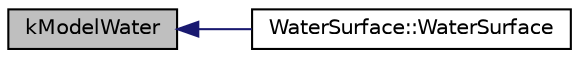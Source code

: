 digraph "kModelWater"
{
  edge [fontname="Helvetica",fontsize="10",labelfontname="Helvetica",labelfontsize="10"];
  node [fontname="Helvetica",fontsize="10",shape=record];
  rankdir="LR";
  Node1 [label="kModelWater",height=0.2,width=0.4,color="black", fillcolor="grey75", style="filled", fontcolor="black"];
  Node1 -> Node2 [dir="back",color="midnightblue",fontsize="10",style="solid",fontname="Helvetica"];
  Node2 [label="WaterSurface::WaterSurface",height=0.2,width=0.4,color="black", fillcolor="white", style="filled",URL="$class_water_surface.html#acfd842939d11cff54101b050d8a5613e",tooltip="Construct a new Water Surface:: Water Surface object. "];
}
